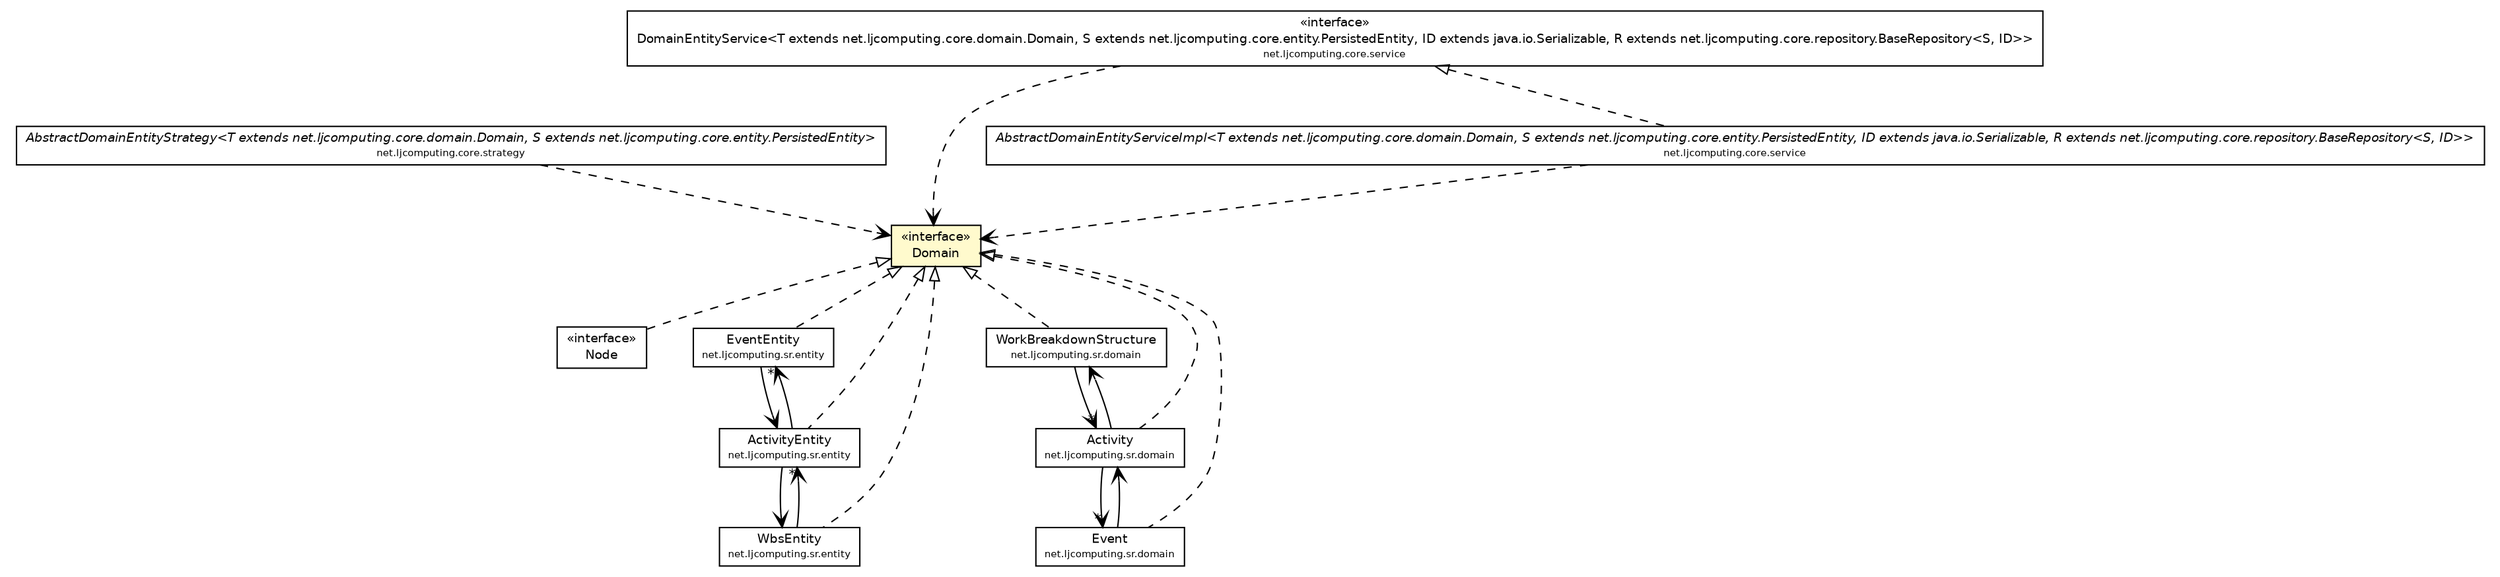 #!/usr/local/bin/dot
#
# Class diagram 
# Generated by UMLGraph version R5_6 (http://www.umlgraph.org/)
#

digraph G {
	edge [fontname="Helvetica",fontsize=10,labelfontname="Helvetica",labelfontsize=10];
	node [fontname="Helvetica",fontsize=10,shape=plaintext];
	nodesep=0.25;
	ranksep=0.5;
	// net.ljcomputing.core.strategy.AbstractDomainEntityStrategy<T extends net.ljcomputing.core.domain.Domain, S extends net.ljcomputing.core.entity.PersistedEntity>
	c1071 [label=<<table title="net.ljcomputing.core.strategy.AbstractDomainEntityStrategy" border="0" cellborder="1" cellspacing="0" cellpadding="2" port="p" href="../strategy/AbstractDomainEntityStrategy.html">
		<tr><td><table border="0" cellspacing="0" cellpadding="1">
<tr><td align="center" balign="center"><font face="Helvetica-Oblique"> AbstractDomainEntityStrategy&lt;T extends net.ljcomputing.core.domain.Domain, S extends net.ljcomputing.core.entity.PersistedEntity&gt; </font></td></tr>
<tr><td align="center" balign="center"><font point-size="7.0"> net.ljcomputing.core.strategy </font></td></tr>
		</table></td></tr>
		</table>>, URL="../strategy/AbstractDomainEntityStrategy.html", fontname="Helvetica", fontcolor="black", fontsize=9.0];
	// net.ljcomputing.core.domain.Domain
	c1077 [label=<<table title="net.ljcomputing.core.domain.Domain" border="0" cellborder="1" cellspacing="0" cellpadding="2" port="p" bgcolor="lemonChiffon" href="./Domain.html">
		<tr><td><table border="0" cellspacing="0" cellpadding="1">
<tr><td align="center" balign="center"> &#171;interface&#187; </td></tr>
<tr><td align="center" balign="center"> Domain </td></tr>
		</table></td></tr>
		</table>>, URL="./Domain.html", fontname="Helvetica", fontcolor="black", fontsize=9.0];
	// net.ljcomputing.core.domain.Node
	c1078 [label=<<table title="net.ljcomputing.core.domain.Node" border="0" cellborder="1" cellspacing="0" cellpadding="2" port="p" href="./Node.html">
		<tr><td><table border="0" cellspacing="0" cellpadding="1">
<tr><td align="center" balign="center"> &#171;interface&#187; </td></tr>
<tr><td align="center" balign="center"> Node </td></tr>
		</table></td></tr>
		</table>>, URL="./Node.html", fontname="Helvetica", fontcolor="black", fontsize=9.0];
	// net.ljcomputing.core.service.AbstractDomainEntityServiceImpl<T extends net.ljcomputing.core.domain.Domain, S extends net.ljcomputing.core.entity.PersistedEntity, ID extends java.io.Serializable, R extends net.ljcomputing.core.repository.BaseRepository<S, ID>>
	c1079 [label=<<table title="net.ljcomputing.core.service.AbstractDomainEntityServiceImpl" border="0" cellborder="1" cellspacing="0" cellpadding="2" port="p" href="../service/AbstractDomainEntityServiceImpl.html">
		<tr><td><table border="0" cellspacing="0" cellpadding="1">
<tr><td align="center" balign="center"><font face="Helvetica-Oblique"> AbstractDomainEntityServiceImpl&lt;T extends net.ljcomputing.core.domain.Domain, S extends net.ljcomputing.core.entity.PersistedEntity, ID extends java.io.Serializable, R extends net.ljcomputing.core.repository.BaseRepository&lt;S, ID&gt;&gt; </font></td></tr>
<tr><td align="center" balign="center"><font point-size="7.0"> net.ljcomputing.core.service </font></td></tr>
		</table></td></tr>
		</table>>, URL="../service/AbstractDomainEntityServiceImpl.html", fontname="Helvetica", fontcolor="black", fontsize=9.0];
	// net.ljcomputing.core.service.DomainEntityService<T extends net.ljcomputing.core.domain.Domain, S extends net.ljcomputing.core.entity.PersistedEntity, ID extends java.io.Serializable, R extends net.ljcomputing.core.repository.BaseRepository<S, ID>>
	c1081 [label=<<table title="net.ljcomputing.core.service.DomainEntityService" border="0" cellborder="1" cellspacing="0" cellpadding="2" port="p" href="../service/DomainEntityService.html">
		<tr><td><table border="0" cellspacing="0" cellpadding="1">
<tr><td align="center" balign="center"> &#171;interface&#187; </td></tr>
<tr><td align="center" balign="center"> DomainEntityService&lt;T extends net.ljcomputing.core.domain.Domain, S extends net.ljcomputing.core.entity.PersistedEntity, ID extends java.io.Serializable, R extends net.ljcomputing.core.repository.BaseRepository&lt;S, ID&gt;&gt; </td></tr>
<tr><td align="center" balign="center"><font point-size="7.0"> net.ljcomputing.core.service </font></td></tr>
		</table></td></tr>
		</table>>, URL="../service/DomainEntityService.html", fontname="Helvetica", fontcolor="black", fontsize=9.0];
	// net.ljcomputing.sr.entity.EventEntity
	c1088 [label=<<table title="net.ljcomputing.sr.entity.EventEntity" border="0" cellborder="1" cellspacing="0" cellpadding="2" port="p" href="../../sr/entity/EventEntity.html">
		<tr><td><table border="0" cellspacing="0" cellpadding="1">
<tr><td align="center" balign="center"> EventEntity </td></tr>
<tr><td align="center" balign="center"><font point-size="7.0"> net.ljcomputing.sr.entity </font></td></tr>
		</table></td></tr>
		</table>>, URL="../../sr/entity/EventEntity.html", fontname="Helvetica", fontcolor="black", fontsize=9.0];
	// net.ljcomputing.sr.entity.ActivityEntity
	c1089 [label=<<table title="net.ljcomputing.sr.entity.ActivityEntity" border="0" cellborder="1" cellspacing="0" cellpadding="2" port="p" href="../../sr/entity/ActivityEntity.html">
		<tr><td><table border="0" cellspacing="0" cellpadding="1">
<tr><td align="center" balign="center"> ActivityEntity </td></tr>
<tr><td align="center" balign="center"><font point-size="7.0"> net.ljcomputing.sr.entity </font></td></tr>
		</table></td></tr>
		</table>>, URL="../../sr/entity/ActivityEntity.html", fontname="Helvetica", fontcolor="black", fontsize=9.0];
	// net.ljcomputing.sr.entity.WbsEntity
	c1090 [label=<<table title="net.ljcomputing.sr.entity.WbsEntity" border="0" cellborder="1" cellspacing="0" cellpadding="2" port="p" href="../../sr/entity/WbsEntity.html">
		<tr><td><table border="0" cellspacing="0" cellpadding="1">
<tr><td align="center" balign="center"> WbsEntity </td></tr>
<tr><td align="center" balign="center"><font point-size="7.0"> net.ljcomputing.sr.entity </font></td></tr>
		</table></td></tr>
		</table>>, URL="../../sr/entity/WbsEntity.html", fontname="Helvetica", fontcolor="black", fontsize=9.0];
	// net.ljcomputing.sr.domain.WorkBreakdownStructure
	c1091 [label=<<table title="net.ljcomputing.sr.domain.WorkBreakdownStructure" border="0" cellborder="1" cellspacing="0" cellpadding="2" port="p" href="../../sr/domain/WorkBreakdownStructure.html">
		<tr><td><table border="0" cellspacing="0" cellpadding="1">
<tr><td align="center" balign="center"> WorkBreakdownStructure </td></tr>
<tr><td align="center" balign="center"><font point-size="7.0"> net.ljcomputing.sr.domain </font></td></tr>
		</table></td></tr>
		</table>>, URL="../../sr/domain/WorkBreakdownStructure.html", fontname="Helvetica", fontcolor="black", fontsize=9.0];
	// net.ljcomputing.sr.domain.Event
	c1092 [label=<<table title="net.ljcomputing.sr.domain.Event" border="0" cellborder="1" cellspacing="0" cellpadding="2" port="p" href="../../sr/domain/Event.html">
		<tr><td><table border="0" cellspacing="0" cellpadding="1">
<tr><td align="center" balign="center"> Event </td></tr>
<tr><td align="center" balign="center"><font point-size="7.0"> net.ljcomputing.sr.domain </font></td></tr>
		</table></td></tr>
		</table>>, URL="../../sr/domain/Event.html", fontname="Helvetica", fontcolor="black", fontsize=9.0];
	// net.ljcomputing.sr.domain.Activity
	c1093 [label=<<table title="net.ljcomputing.sr.domain.Activity" border="0" cellborder="1" cellspacing="0" cellpadding="2" port="p" href="../../sr/domain/Activity.html">
		<tr><td><table border="0" cellspacing="0" cellpadding="1">
<tr><td align="center" balign="center"> Activity </td></tr>
<tr><td align="center" balign="center"><font point-size="7.0"> net.ljcomputing.sr.domain </font></td></tr>
		</table></td></tr>
		</table>>, URL="../../sr/domain/Activity.html", fontname="Helvetica", fontcolor="black", fontsize=9.0];
	//net.ljcomputing.core.domain.Node implements net.ljcomputing.core.domain.Domain
	c1077:p -> c1078:p [dir=back,arrowtail=empty,style=dashed];
	//net.ljcomputing.core.service.AbstractDomainEntityServiceImpl<T extends net.ljcomputing.core.domain.Domain, S extends net.ljcomputing.core.entity.PersistedEntity, ID extends java.io.Serializable, R extends net.ljcomputing.core.repository.BaseRepository<S, ID>> implements net.ljcomputing.core.service.DomainEntityService<T extends net.ljcomputing.core.domain.Domain, S extends net.ljcomputing.core.entity.PersistedEntity, ID extends java.io.Serializable, R extends net.ljcomputing.core.repository.BaseRepository<S, ID>>
	c1081:p -> c1079:p [dir=back,arrowtail=empty,style=dashed];
	//net.ljcomputing.sr.entity.EventEntity implements net.ljcomputing.core.domain.Domain
	c1077:p -> c1088:p [dir=back,arrowtail=empty,style=dashed];
	//net.ljcomputing.sr.entity.ActivityEntity implements net.ljcomputing.core.domain.Domain
	c1077:p -> c1089:p [dir=back,arrowtail=empty,style=dashed];
	//net.ljcomputing.sr.entity.WbsEntity implements net.ljcomputing.core.domain.Domain
	c1077:p -> c1090:p [dir=back,arrowtail=empty,style=dashed];
	//net.ljcomputing.sr.domain.WorkBreakdownStructure implements net.ljcomputing.core.domain.Domain
	c1077:p -> c1091:p [dir=back,arrowtail=empty,style=dashed];
	//net.ljcomputing.sr.domain.Event implements net.ljcomputing.core.domain.Domain
	c1077:p -> c1092:p [dir=back,arrowtail=empty,style=dashed];
	//net.ljcomputing.sr.domain.Activity implements net.ljcomputing.core.domain.Domain
	c1077:p -> c1093:p [dir=back,arrowtail=empty,style=dashed];
	// net.ljcomputing.sr.entity.EventEntity NAVASSOC net.ljcomputing.sr.entity.ActivityEntity
	c1088:p -> c1089:p [taillabel="", label="", headlabel="", fontname="Helvetica", fontcolor="black", fontsize=10.0, color="black", arrowhead=open];
	// net.ljcomputing.sr.entity.ActivityEntity NAVASSOC net.ljcomputing.sr.entity.WbsEntity
	c1089:p -> c1090:p [taillabel="", label="", headlabel="", fontname="Helvetica", fontcolor="black", fontsize=10.0, color="black", arrowhead=open];
	// net.ljcomputing.sr.entity.ActivityEntity NAVASSOC net.ljcomputing.sr.entity.EventEntity
	c1089:p -> c1088:p [taillabel="", label="", headlabel="*", fontname="Helvetica", fontcolor="black", fontsize=10.0, color="black", arrowhead=open];
	// net.ljcomputing.sr.entity.WbsEntity NAVASSOC net.ljcomputing.sr.entity.ActivityEntity
	c1090:p -> c1089:p [taillabel="", label="", headlabel="*", fontname="Helvetica", fontcolor="black", fontsize=10.0, color="black", arrowhead=open];
	// net.ljcomputing.sr.domain.WorkBreakdownStructure NAVASSOC net.ljcomputing.sr.domain.Activity
	c1091:p -> c1093:p [taillabel="", label="", headlabel="*", fontname="Helvetica", fontcolor="black", fontsize=10.0, color="black", arrowhead=open];
	// net.ljcomputing.sr.domain.Event NAVASSOC net.ljcomputing.sr.domain.Activity
	c1092:p -> c1093:p [taillabel="", label="", headlabel="", fontname="Helvetica", fontcolor="black", fontsize=10.0, color="black", arrowhead=open];
	// net.ljcomputing.sr.domain.Activity NAVASSOC net.ljcomputing.sr.domain.WorkBreakdownStructure
	c1093:p -> c1091:p [taillabel="", label="", headlabel="", fontname="Helvetica", fontcolor="black", fontsize=10.0, color="black", arrowhead=open];
	// net.ljcomputing.sr.domain.Activity NAVASSOC net.ljcomputing.sr.domain.Event
	c1093:p -> c1092:p [taillabel="", label="", headlabel="*", fontname="Helvetica", fontcolor="black", fontsize=10.0, color="black", arrowhead=open];
	// net.ljcomputing.core.strategy.AbstractDomainEntityStrategy<T extends net.ljcomputing.core.domain.Domain, S extends net.ljcomputing.core.entity.PersistedEntity> DEPEND net.ljcomputing.core.domain.Domain
	c1071:p -> c1077:p [taillabel="", label="", headlabel="", fontname="Helvetica", fontcolor="black", fontsize=10.0, color="black", arrowhead=open, style=dashed];
	// net.ljcomputing.core.service.AbstractDomainEntityServiceImpl<T extends net.ljcomputing.core.domain.Domain, S extends net.ljcomputing.core.entity.PersistedEntity, ID extends java.io.Serializable, R extends net.ljcomputing.core.repository.BaseRepository<S, ID>> DEPEND net.ljcomputing.core.domain.Domain
	c1079:p -> c1077:p [taillabel="", label="", headlabel="", fontname="Helvetica", fontcolor="black", fontsize=10.0, color="black", arrowhead=open, style=dashed];
	// net.ljcomputing.core.service.DomainEntityService<T extends net.ljcomputing.core.domain.Domain, S extends net.ljcomputing.core.entity.PersistedEntity, ID extends java.io.Serializable, R extends net.ljcomputing.core.repository.BaseRepository<S, ID>> DEPEND net.ljcomputing.core.domain.Domain
	c1081:p -> c1077:p [taillabel="", label="", headlabel="", fontname="Helvetica", fontcolor="black", fontsize=10.0, color="black", arrowhead=open, style=dashed];
}

